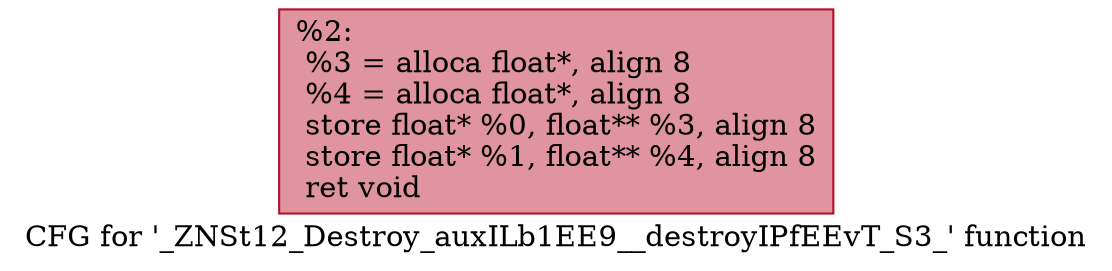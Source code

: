 digraph "CFG for '_ZNSt12_Destroy_auxILb1EE9__destroyIPfEEvT_S3_' function" {
	label="CFG for '_ZNSt12_Destroy_auxILb1EE9__destroyIPfEEvT_S3_' function";

	Node0x55c17f04de00 [shape=record,color="#b70d28ff", style=filled, fillcolor="#b70d2870",label="{%2:\l  %3 = alloca float*, align 8\l  %4 = alloca float*, align 8\l  store float* %0, float** %3, align 8\l  store float* %1, float** %4, align 8\l  ret void\l}"];
}
